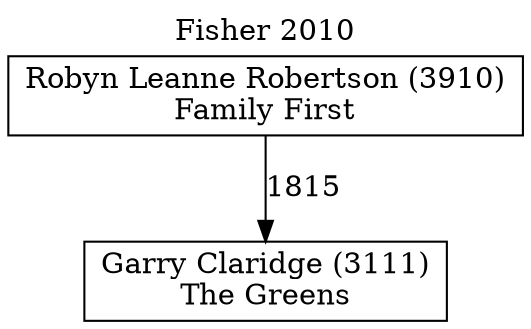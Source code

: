 // House preference flow
digraph "Garry Claridge (3111)_Fisher_2010" {
	graph [label="Fisher 2010" labelloc=t mclimit=10]
	node [shape=box]
	"Garry Claridge (3111)" [label="Garry Claridge (3111)
The Greens"]
	"Robyn Leanne Robertson (3910)" [label="Robyn Leanne Robertson (3910)
Family First"]
	"Robyn Leanne Robertson (3910)" [label="Robyn Leanne Robertson (3910)
Family First"]
	"Robyn Leanne Robertson (3910)" -> "Garry Claridge (3111)" [label=1815]
}
